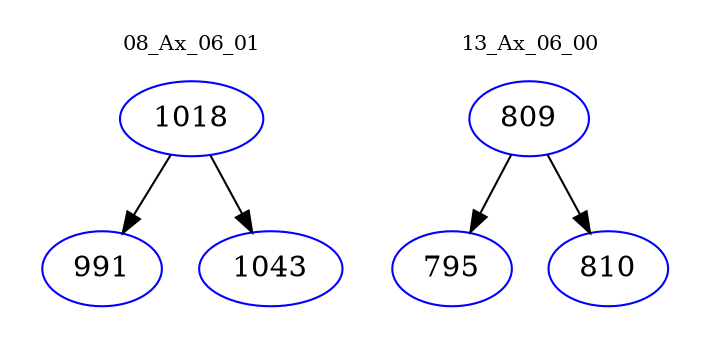digraph{
subgraph cluster_0 {
color = white
label = "08_Ax_06_01";
fontsize=10;
T0_1018 [label="1018", color="blue"]
T0_1018 -> T0_991 [color="black"]
T0_991 [label="991", color="blue"]
T0_1018 -> T0_1043 [color="black"]
T0_1043 [label="1043", color="blue"]
}
subgraph cluster_1 {
color = white
label = "13_Ax_06_00";
fontsize=10;
T1_809 [label="809", color="blue"]
T1_809 -> T1_795 [color="black"]
T1_795 [label="795", color="blue"]
T1_809 -> T1_810 [color="black"]
T1_810 [label="810", color="blue"]
}
}
